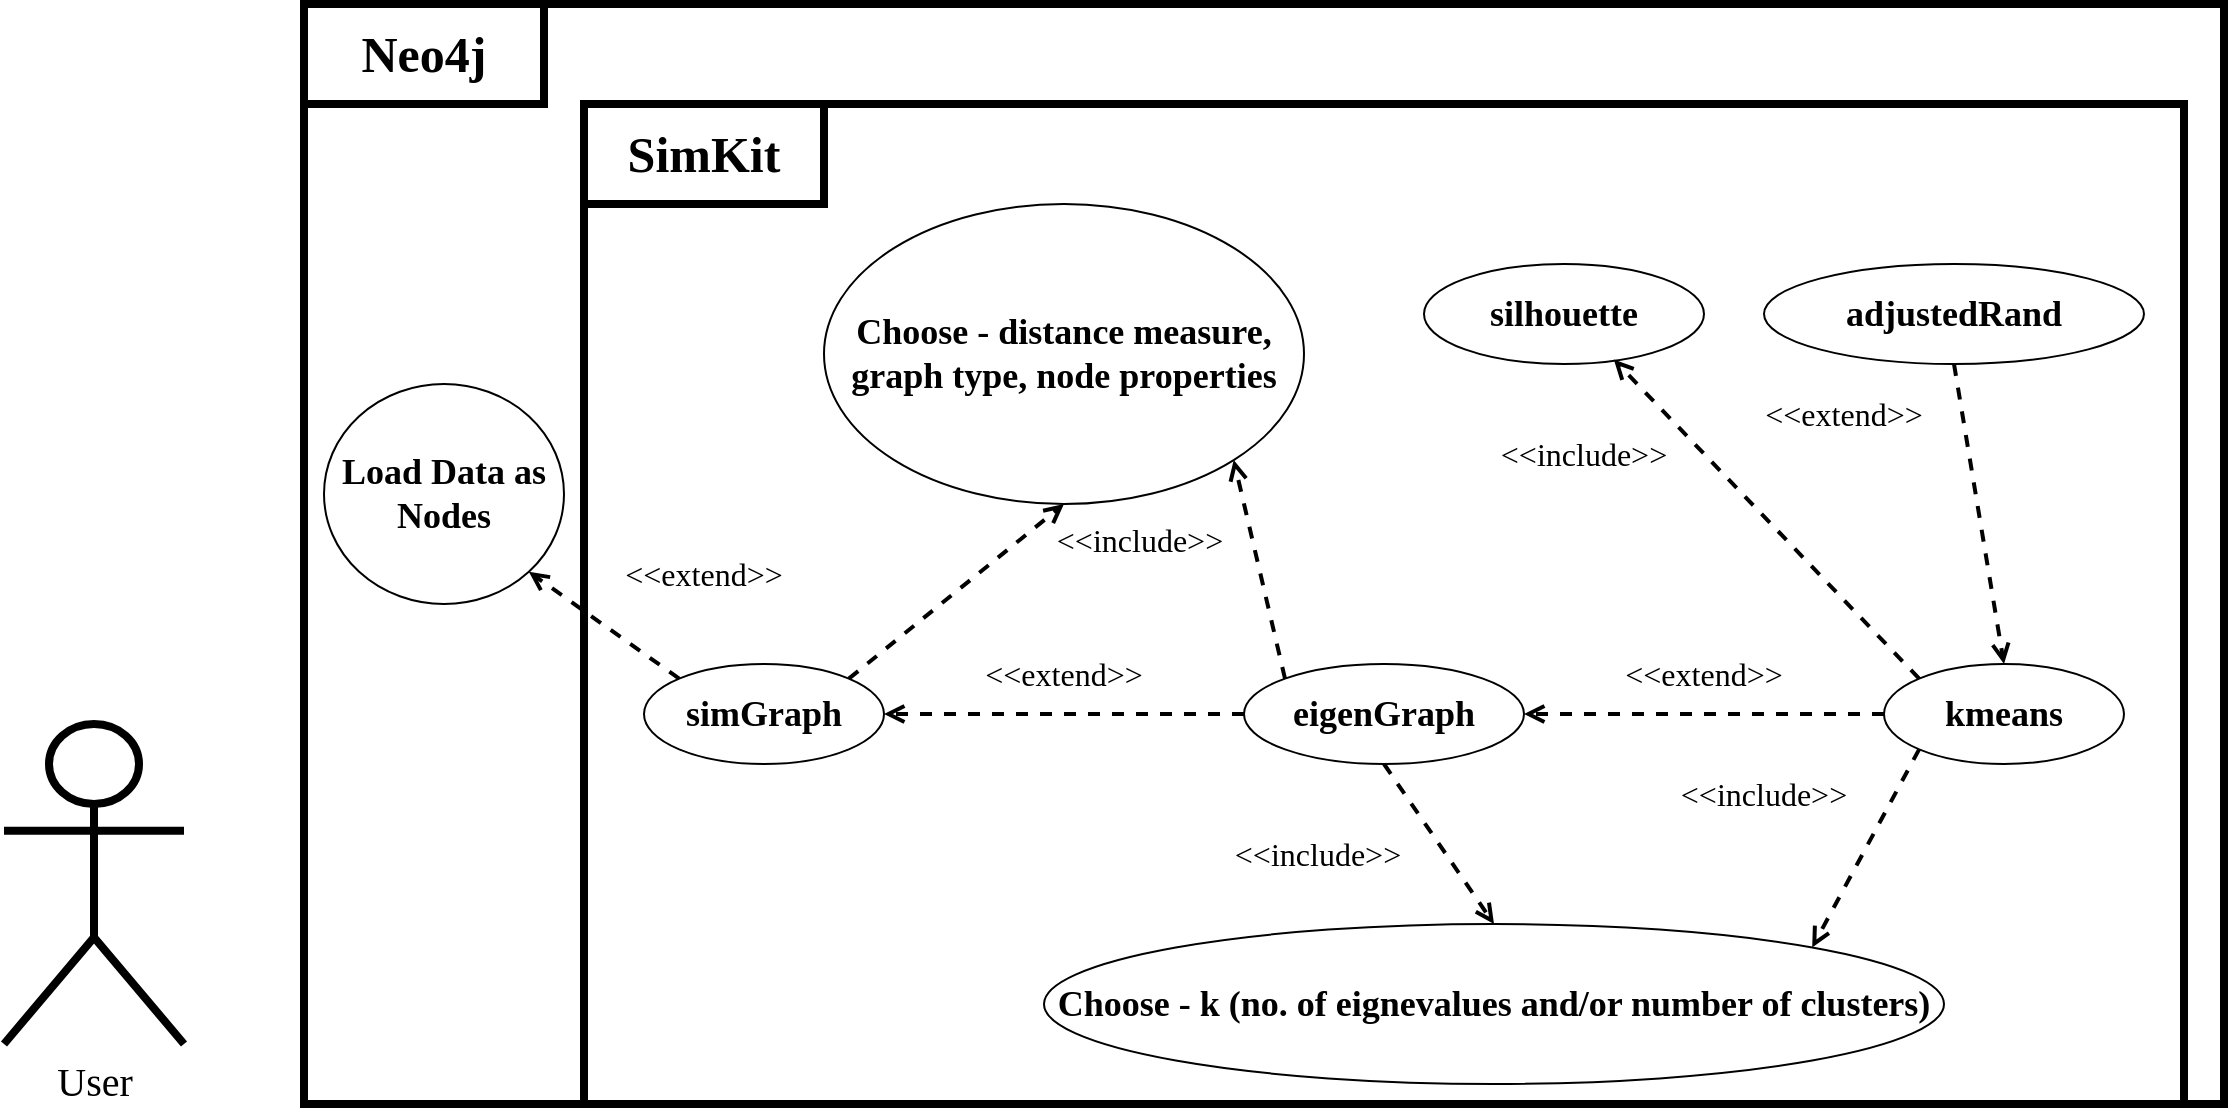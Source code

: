 <mxfile version="24.7.17">
  <diagram name="Page-1" id="3Xikx9gIzuanbBEIxivZ">
    <mxGraphModel dx="1678" dy="921" grid="1" gridSize="10" guides="1" tooltips="1" connect="1" arrows="1" fold="1" page="1" pageScale="1" pageWidth="1654" pageHeight="2336" math="0" shadow="0">
      <root>
        <mxCell id="0" />
        <mxCell id="1" parent="0" />
        <mxCell id="O_pIrLBmHUDS8K7_X_j--4" value="" style="rounded=0;whiteSpace=wrap;html=1;strokeWidth=4;" vertex="1" parent="1">
          <mxGeometry x="320" y="240" width="960" height="550" as="geometry" />
        </mxCell>
        <mxCell id="O_pIrLBmHUDS8K7_X_j--5" value="Neo4j" style="rounded=0;whiteSpace=wrap;html=1;strokeWidth=4;fontSize=25;fontFamily=Verdana;fontStyle=1" vertex="1" parent="1">
          <mxGeometry x="320" y="240" width="120" height="50" as="geometry" />
        </mxCell>
        <mxCell id="O_pIrLBmHUDS8K7_X_j--6" value="" style="rounded=0;whiteSpace=wrap;html=1;strokeWidth=4;" vertex="1" parent="1">
          <mxGeometry x="460" y="290" width="800" height="500" as="geometry" />
        </mxCell>
        <mxCell id="O_pIrLBmHUDS8K7_X_j--9" value="SimKit" style="rounded=0;whiteSpace=wrap;html=1;strokeWidth=4;fontSize=25;fontFamily=Verdana;fontStyle=1" vertex="1" parent="1">
          <mxGeometry x="460" y="290" width="120" height="50" as="geometry" />
        </mxCell>
        <mxCell id="O_pIrLBmHUDS8K7_X_j--10" value="&lt;font face=&quot;Verdana&quot; style=&quot;font-size: 20px;&quot;&gt;User&lt;/font&gt;" style="shape=umlActor;verticalLabelPosition=bottom;verticalAlign=top;html=1;outlineConnect=0;strokeWidth=4;" vertex="1" parent="1">
          <mxGeometry x="170" y="600" width="90" height="160" as="geometry" />
        </mxCell>
        <mxCell id="O_pIrLBmHUDS8K7_X_j--11" value="simGraph" style="ellipse;whiteSpace=wrap;html=1;fontSize=18;fontStyle=1;fontFamily=Verdana;" vertex="1" parent="1">
          <mxGeometry x="490" y="570" width="120" height="50" as="geometry" />
        </mxCell>
        <mxCell id="O_pIrLBmHUDS8K7_X_j--12" value="eigenGraph" style="ellipse;whiteSpace=wrap;html=1;fontSize=18;fontStyle=1;fontFamily=Verdana;" vertex="1" parent="1">
          <mxGeometry x="790" y="570" width="140" height="50" as="geometry" />
        </mxCell>
        <mxCell id="O_pIrLBmHUDS8K7_X_j--13" value="kmeans" style="ellipse;whiteSpace=wrap;html=1;fontSize=18;fontStyle=1;fontFamily=Verdana;" vertex="1" parent="1">
          <mxGeometry x="1110" y="570" width="120" height="50" as="geometry" />
        </mxCell>
        <mxCell id="O_pIrLBmHUDS8K7_X_j--15" value="silhouette" style="ellipse;whiteSpace=wrap;html=1;fontSize=18;fontStyle=1;fontFamily=Verdana;" vertex="1" parent="1">
          <mxGeometry x="880" y="370" width="140" height="50" as="geometry" />
        </mxCell>
        <mxCell id="O_pIrLBmHUDS8K7_X_j--16" value="adjustedRand" style="ellipse;whiteSpace=wrap;html=1;fontSize=18;fontStyle=1;fontFamily=Verdana;" vertex="1" parent="1">
          <mxGeometry x="1050" y="370" width="190" height="50" as="geometry" />
        </mxCell>
        <mxCell id="O_pIrLBmHUDS8K7_X_j--17" value="" style="endArrow=open;html=1;rounded=0;entryX=1;entryY=0.5;entryDx=0;entryDy=0;exitX=0;exitY=0.5;exitDx=0;exitDy=0;endFill=0;dashed=1;strokeWidth=2;" edge="1" parent="1" source="O_pIrLBmHUDS8K7_X_j--12" target="O_pIrLBmHUDS8K7_X_j--11">
          <mxGeometry width="50" height="50" relative="1" as="geometry">
            <mxPoint x="630" y="570" as="sourcePoint" />
            <mxPoint x="680" y="520" as="targetPoint" />
          </mxGeometry>
        </mxCell>
        <mxCell id="O_pIrLBmHUDS8K7_X_j--19" value="&amp;lt;&amp;lt;extend&amp;gt;&amp;gt;" style="text;html=1;align=center;verticalAlign=middle;whiteSpace=wrap;rounded=0;fontSize=16;fontFamily=Verdana;fontStyle=0" vertex="1" parent="1">
          <mxGeometry x="670" y="560" width="60" height="30" as="geometry" />
        </mxCell>
        <mxCell id="O_pIrLBmHUDS8K7_X_j--20" value="" style="endArrow=open;html=1;rounded=0;entryX=1;entryY=0.5;entryDx=0;entryDy=0;exitX=0;exitY=0.5;exitDx=0;exitDy=0;endFill=0;dashed=1;strokeWidth=2;" edge="1" parent="1" source="O_pIrLBmHUDS8K7_X_j--13" target="O_pIrLBmHUDS8K7_X_j--12">
          <mxGeometry width="50" height="50" relative="1" as="geometry">
            <mxPoint x="800" y="605" as="sourcePoint" />
            <mxPoint x="620" y="605" as="targetPoint" />
          </mxGeometry>
        </mxCell>
        <mxCell id="O_pIrLBmHUDS8K7_X_j--21" value="&amp;lt;&amp;lt;extend&amp;gt;&amp;gt;" style="text;html=1;align=center;verticalAlign=middle;whiteSpace=wrap;rounded=0;fontSize=16;fontFamily=Verdana;fontStyle=0" vertex="1" parent="1">
          <mxGeometry x="990" y="560" width="60" height="30" as="geometry" />
        </mxCell>
        <mxCell id="O_pIrLBmHUDS8K7_X_j--22" value="" style="endArrow=open;html=1;rounded=0;entryX=0.678;entryY=0.956;entryDx=0;entryDy=0;exitX=0;exitY=0;exitDx=0;exitDy=0;endFill=0;dashed=1;strokeWidth=2;entryPerimeter=0;" edge="1" parent="1" source="O_pIrLBmHUDS8K7_X_j--13" target="O_pIrLBmHUDS8K7_X_j--15">
          <mxGeometry width="50" height="50" relative="1" as="geometry">
            <mxPoint x="1120" y="605" as="sourcePoint" />
            <mxPoint x="940" y="605" as="targetPoint" />
          </mxGeometry>
        </mxCell>
        <mxCell id="O_pIrLBmHUDS8K7_X_j--23" value="&amp;lt;&amp;lt;include&amp;gt;&amp;gt;" style="text;html=1;align=center;verticalAlign=middle;whiteSpace=wrap;rounded=0;fontSize=16;fontFamily=Verdana;fontStyle=0" vertex="1" parent="1">
          <mxGeometry x="930" y="450" width="60" height="30" as="geometry" />
        </mxCell>
        <mxCell id="O_pIrLBmHUDS8K7_X_j--24" value="" style="endArrow=open;html=1;rounded=0;entryX=0.5;entryY=0;entryDx=0;entryDy=0;exitX=0.5;exitY=1;exitDx=0;exitDy=0;endFill=0;dashed=1;strokeWidth=2;" edge="1" parent="1" source="O_pIrLBmHUDS8K7_X_j--16" target="O_pIrLBmHUDS8K7_X_j--13">
          <mxGeometry width="50" height="50" relative="1" as="geometry">
            <mxPoint x="1137" y="587" as="sourcePoint" />
            <mxPoint x="985" y="428" as="targetPoint" />
          </mxGeometry>
        </mxCell>
        <mxCell id="O_pIrLBmHUDS8K7_X_j--25" value="&amp;lt;&amp;lt;extend&amp;gt;&amp;gt;" style="text;html=1;align=center;verticalAlign=middle;whiteSpace=wrap;rounded=0;fontSize=16;fontFamily=Verdana;fontStyle=0" vertex="1" parent="1">
          <mxGeometry x="1060" y="430" width="60" height="30" as="geometry" />
        </mxCell>
        <mxCell id="O_pIrLBmHUDS8K7_X_j--26" value="Load Data as Nodes" style="ellipse;whiteSpace=wrap;html=1;fontSize=18;fontStyle=1;fontFamily=Verdana;" vertex="1" parent="1">
          <mxGeometry x="330" y="430" width="120" height="110" as="geometry" />
        </mxCell>
        <mxCell id="O_pIrLBmHUDS8K7_X_j--27" value="" style="endArrow=open;html=1;rounded=0;entryX=1;entryY=1;entryDx=0;entryDy=0;exitX=0;exitY=0;exitDx=0;exitDy=0;endFill=0;dashed=1;strokeWidth=2;" edge="1" parent="1" source="O_pIrLBmHUDS8K7_X_j--11" target="O_pIrLBmHUDS8K7_X_j--26">
          <mxGeometry width="50" height="50" relative="1" as="geometry">
            <mxPoint x="800" y="605" as="sourcePoint" />
            <mxPoint x="620" y="605" as="targetPoint" />
          </mxGeometry>
        </mxCell>
        <mxCell id="O_pIrLBmHUDS8K7_X_j--28" value="&amp;lt;&amp;lt;extend&amp;gt;&amp;gt;" style="text;html=1;align=center;verticalAlign=middle;whiteSpace=wrap;rounded=0;fontSize=16;fontFamily=Verdana;fontStyle=0" vertex="1" parent="1">
          <mxGeometry x="490" y="510" width="60" height="30" as="geometry" />
        </mxCell>
        <mxCell id="O_pIrLBmHUDS8K7_X_j--29" value="Choose - distance measure, graph type, node properties" style="ellipse;whiteSpace=wrap;html=1;fontSize=18;fontStyle=1;fontFamily=Verdana;" vertex="1" parent="1">
          <mxGeometry x="580" y="340" width="240" height="150" as="geometry" />
        </mxCell>
        <mxCell id="O_pIrLBmHUDS8K7_X_j--30" value="" style="endArrow=open;html=1;rounded=0;entryX=0.5;entryY=1;entryDx=0;entryDy=0;exitX=1;exitY=0;exitDx=0;exitDy=0;endFill=0;dashed=1;strokeWidth=2;" edge="1" parent="1" source="O_pIrLBmHUDS8K7_X_j--11" target="O_pIrLBmHUDS8K7_X_j--29">
          <mxGeometry width="50" height="50" relative="1" as="geometry">
            <mxPoint x="800" y="605" as="sourcePoint" />
            <mxPoint x="620" y="605" as="targetPoint" />
          </mxGeometry>
        </mxCell>
        <mxCell id="O_pIrLBmHUDS8K7_X_j--31" value="&amp;lt;&amp;lt;include&amp;gt;&amp;gt;" style="text;html=1;align=center;verticalAlign=middle;whiteSpace=wrap;rounded=0;fontSize=16;fontFamily=Verdana;fontStyle=0" vertex="1" parent="1">
          <mxGeometry x="708" y="493" width="60" height="30" as="geometry" />
        </mxCell>
        <mxCell id="O_pIrLBmHUDS8K7_X_j--34" value="" style="endArrow=open;html=1;rounded=0;entryX=1;entryY=1;entryDx=0;entryDy=0;exitX=0;exitY=0;exitDx=0;exitDy=0;endFill=0;dashed=1;strokeWidth=2;" edge="1" parent="1" source="O_pIrLBmHUDS8K7_X_j--12" target="O_pIrLBmHUDS8K7_X_j--29">
          <mxGeometry width="50" height="50" relative="1" as="geometry">
            <mxPoint x="603" y="587" as="sourcePoint" />
            <mxPoint x="710" y="500" as="targetPoint" />
          </mxGeometry>
        </mxCell>
        <mxCell id="O_pIrLBmHUDS8K7_X_j--35" value="Choose - k (no. of eignevalues and/or number of clusters)" style="ellipse;whiteSpace=wrap;html=1;fontSize=18;fontStyle=1;fontFamily=Verdana;" vertex="1" parent="1">
          <mxGeometry x="690" y="700" width="450" height="80" as="geometry" />
        </mxCell>
        <mxCell id="O_pIrLBmHUDS8K7_X_j--36" value="" style="endArrow=open;html=1;rounded=0;entryX=0.5;entryY=0;entryDx=0;entryDy=0;exitX=0.5;exitY=1;exitDx=0;exitDy=0;endFill=0;dashed=1;strokeWidth=2;" edge="1" parent="1" source="O_pIrLBmHUDS8K7_X_j--12" target="O_pIrLBmHUDS8K7_X_j--35">
          <mxGeometry width="50" height="50" relative="1" as="geometry">
            <mxPoint x="820" y="587" as="sourcePoint" />
            <mxPoint x="795" y="478" as="targetPoint" />
          </mxGeometry>
        </mxCell>
        <mxCell id="O_pIrLBmHUDS8K7_X_j--37" value="&amp;lt;&amp;lt;include&amp;gt;&amp;gt;" style="text;html=1;align=center;verticalAlign=middle;whiteSpace=wrap;rounded=0;fontSize=16;fontFamily=Verdana;fontStyle=0" vertex="1" parent="1">
          <mxGeometry x="797" y="650" width="60" height="30" as="geometry" />
        </mxCell>
        <mxCell id="O_pIrLBmHUDS8K7_X_j--38" value="" style="endArrow=open;html=1;rounded=0;entryX=1;entryY=0;entryDx=0;entryDy=0;exitX=0;exitY=1;exitDx=0;exitDy=0;endFill=0;dashed=1;strokeWidth=2;" edge="1" parent="1" source="O_pIrLBmHUDS8K7_X_j--13" target="O_pIrLBmHUDS8K7_X_j--35">
          <mxGeometry width="50" height="50" relative="1" as="geometry">
            <mxPoint x="820" y="587" as="sourcePoint" />
            <mxPoint x="795" y="478" as="targetPoint" />
          </mxGeometry>
        </mxCell>
        <mxCell id="O_pIrLBmHUDS8K7_X_j--39" value="&amp;lt;&amp;lt;include&amp;gt;&amp;gt;" style="text;html=1;align=center;verticalAlign=middle;whiteSpace=wrap;rounded=0;fontSize=16;fontFamily=Verdana;fontStyle=0" vertex="1" parent="1">
          <mxGeometry x="1020" y="620" width="60" height="30" as="geometry" />
        </mxCell>
      </root>
    </mxGraphModel>
  </diagram>
</mxfile>
